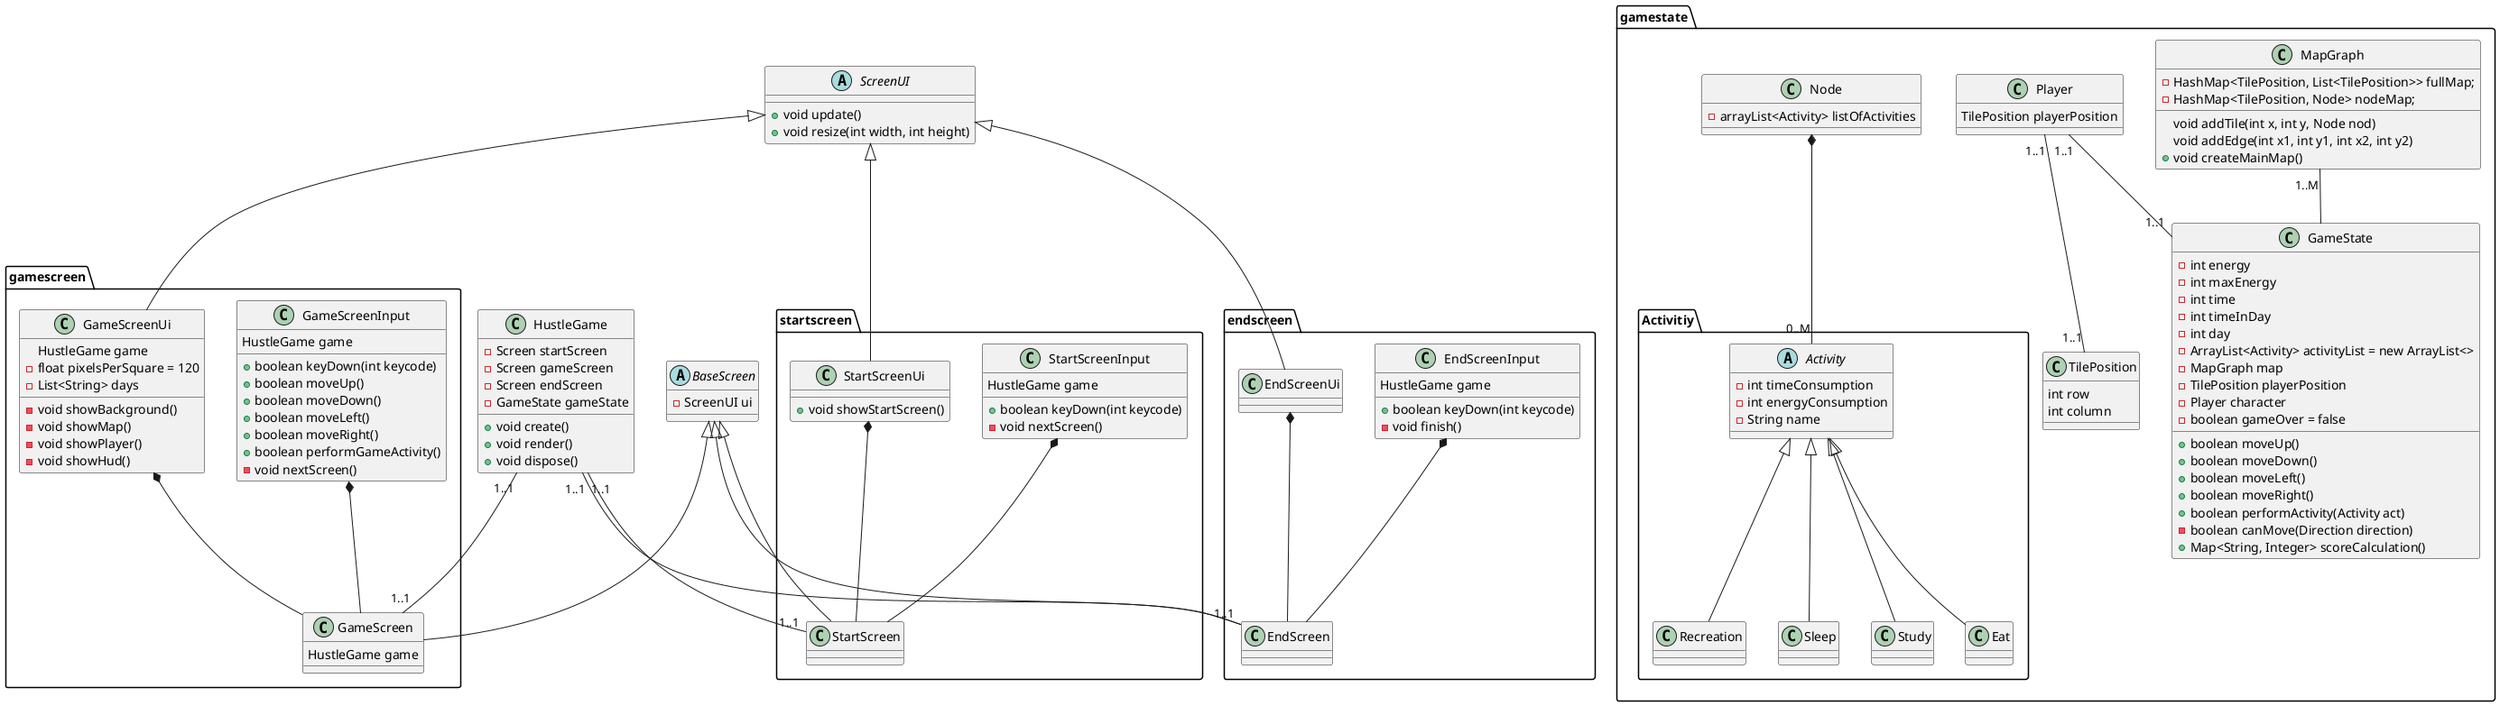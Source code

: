 @startuml

class HustleGame{
    - Screen startScreen
    - Screen gameScreen
    - Screen endScreen
    - GameState gameState
    + void create()
    + void render()
    + void dispose()
    }

    package gamescreen{
    class GameScreen{
    HustleGame game

    }



    class GameScreenInput{
    HustleGame game
    + boolean keyDown(int keycode)
    + boolean moveUp()
    + boolean moveDown()
    + boolean moveLeft()
    + boolean moveRight()
    + boolean performGameActivity()
    - void nextScreen()
    }

    class GameScreenUi{
        HustleGame game
        - float pixelsPerSquare = 120
        - List<String> days
        - void showBackground()
        - void showMap()
        - void showPlayer()
        - void showHud()
        }
    }
    package startscreen{
    class StartScreen{
        }
    class StartScreenInput{
        HustleGame game
        + boolean keyDown(int keycode)
        - void nextScreen()
        }

    class StartScreenUi{
        + void showStartScreen()
        }
    }
    package endscreen{
    class EndScreen{
        }
    class EndScreenInput{
            HustleGame game
            + boolean keyDown(int keycode)
            - void finish()
            }
    class EndScreenUi{
            }
    }

    abstract class BaseScreen{
    - ScreenUI ui
    }
    abstract class ScreenUI{
    + void update()
    + void resize(int width, int height)
    }

    ScreenUI <|-- StartScreenUi
    ScreenUI <|-- GameScreenUi
    ScreenUI <|-- EndScreenUi
    BaseScreen <|-- StartScreen
    BaseScreen <|-- GameScreen
    BaseScreen <|-- EndScreen
    HustleGame "1..1"--"1..1" GameScreen
    HustleGame "1..1"--"1..1" StartScreen
    HustleGame "1..1"--"1..1" EndScreen
    GameScreenUi *-- GameScreen
    GameScreenInput *-- GameScreen
    StartScreenUi *-- StartScreen
    StartScreenInput *-- StartScreen
    EndScreenUi *-- EndScreen
    EndScreenInput *-- EndScreen

package gamestate{
    class MapGraph{
    - HashMap<TilePosition, List<TilePosition>> fullMap;
    - HashMap<TilePosition, Node> nodeMap;
    void addTile(int x, int y, Node nod)
    void addEdge(int x1, int y1, int x2, int y2)
    + void createMainMap()
    }


    class Player{
    TilePosition playerPosition
    }

    class Node{
    - arrayList<Activity> listOfActivities
    }

    class TilePosition{
    int row
    int column
    }



    class GameState{

    - int energy
    - int maxEnergy
    - int time
    - int timeInDay
    - int day
    - ArrayList<Activity> activityList = new ArrayList<>
    - MapGraph map
    - TilePosition playerPosition
    - Player character
    - boolean gameOver = false
    + boolean moveUp()
    + boolean moveDown()
    + boolean moveLeft()
    + boolean moveRight()
    + boolean performActivity(Activity act)
    - boolean canMove(Direction direction)
    + Map<String, Integer> scoreCalculation()
    }
package Activitiy{
    abstract Activity{
    - int timeConsumption
    - int energyConsumption
    - String name
    }
    Class Study
    Class Eat
    Class Recreation
    Class Sleep
}
    Activity <|-- Study
    Activity <|-- Eat
    Activity <|-- Recreation
    Activity <|-- Sleep

    Player "1..1" -- "1..1"GameState
    Player "1..1" -- "1..1" TilePosition
    Node *--"0..M" Activity
    MapGraph "1..M"-- GameState


@enduml